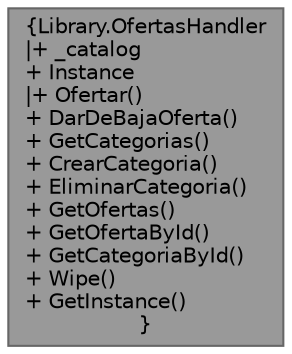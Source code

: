 digraph "Library.OfertasHandler"
{
 // INTERACTIVE_SVG=YES
 // LATEX_PDF_SIZE
  bgcolor="transparent";
  edge [fontname=Helvetica,fontsize=10,labelfontname=Helvetica,labelfontsize=10];
  node [fontname=Helvetica,fontsize=10,shape=box,height=0.2,width=0.4];
  Node1 [label="{Library.OfertasHandler\n|+ _catalog\l+ Instance\l|+ Ofertar()\l+ DarDeBajaOferta()\l+ GetCategorias()\l+ CrearCategoria()\l+ EliminarCategoria()\l+ GetOfertas()\l+ GetOfertaById()\l+ GetCategoriaById()\l+ Wipe()\l+ GetInstance()\l}",height=0.2,width=0.4,color="gray40", fillcolor="grey60", style="filled", fontcolor="black",tooltip="Clase para manejar el catálogo de ofertas"];
}
